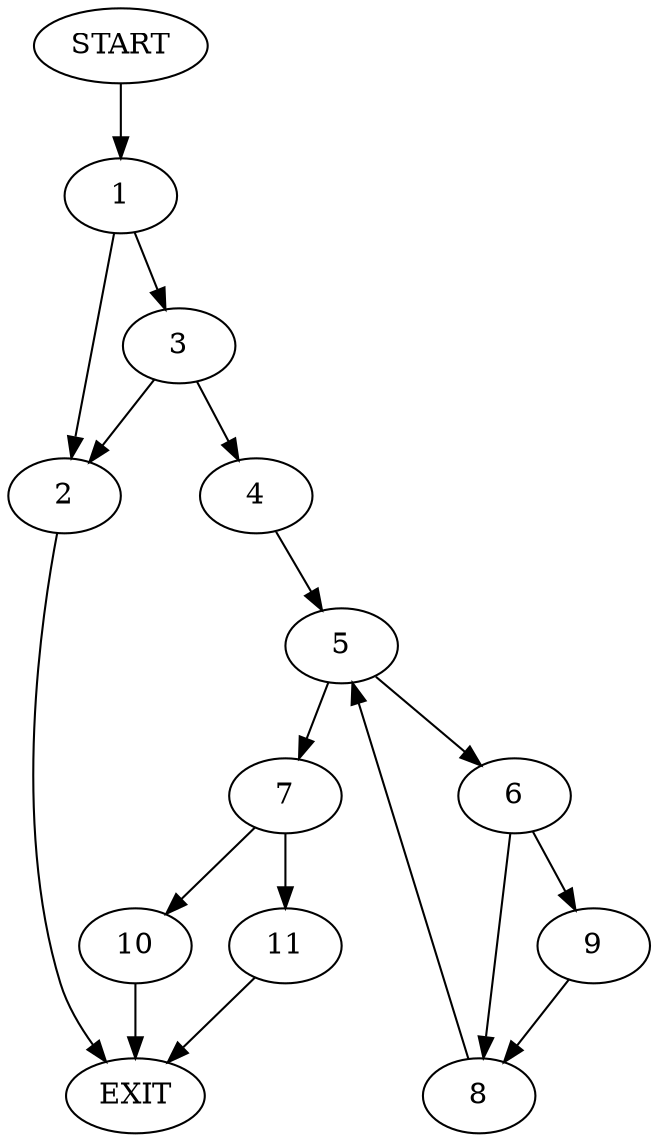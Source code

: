 digraph {
0 [label="START"]
12 [label="EXIT"]
0 -> 1
1 -> 2
1 -> 3
2 -> 12
3 -> 4
3 -> 2
4 -> 5
5 -> 6
5 -> 7
6 -> 8
6 -> 9
7 -> 10
7 -> 11
8 -> 5
9 -> 8
11 -> 12
10 -> 12
}
